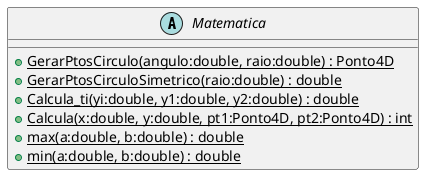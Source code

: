 @startuml
abstract class Matematica {
    + {static} GerarPtosCirculo(angulo:double, raio:double) : Ponto4D
    + {static} GerarPtosCirculoSimetrico(raio:double) : double
    + {static} Calcula_ti(yi:double, y1:double, y2:double) : double
    + {static} Calcula(x:double, y:double, pt1:Ponto4D, pt2:Ponto4D) : int
    + {static} max(a:double, b:double) : double
    + {static} min(a:double, b:double) : double
}
@enduml
